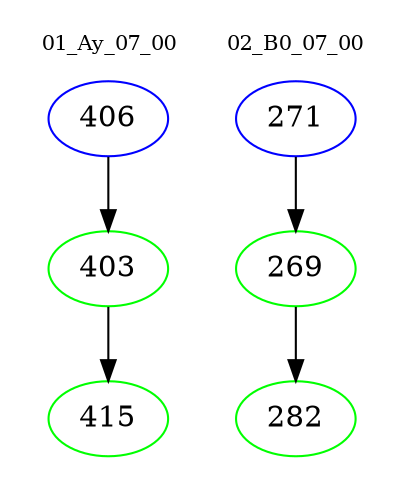 digraph{
subgraph cluster_0 {
color = white
label = "01_Ay_07_00";
fontsize=10;
T0_406 [label="406", color="blue"]
T0_406 -> T0_403 [color="black"]
T0_403 [label="403", color="green"]
T0_403 -> T0_415 [color="black"]
T0_415 [label="415", color="green"]
}
subgraph cluster_1 {
color = white
label = "02_B0_07_00";
fontsize=10;
T1_271 [label="271", color="blue"]
T1_271 -> T1_269 [color="black"]
T1_269 [label="269", color="green"]
T1_269 -> T1_282 [color="black"]
T1_282 [label="282", color="green"]
}
}
